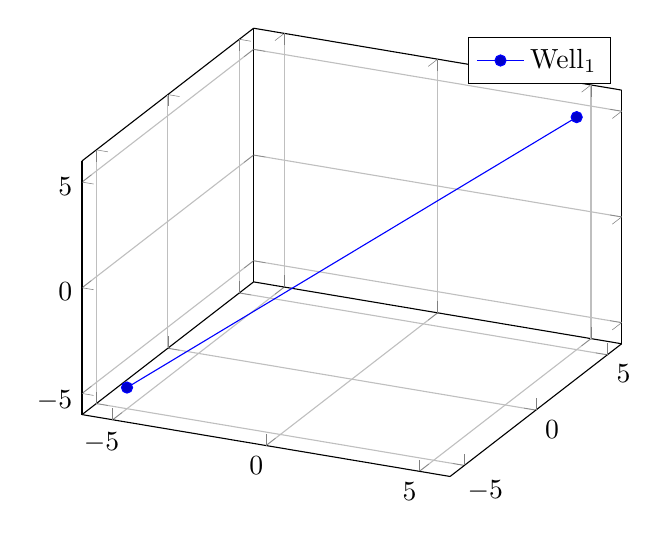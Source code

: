 % -*- root: ../../mainThesis.tex -*-

\begin{tikzpicture}[scale=1]

\begin{axis}[grid=major,
xmin=-6, xmax=6,
ymin=-6, ymax=6,
zmin=-6, zmax=6]
\addplot3 coordinates { (-5,-5,-5) (5,5,5) };
\addlegendentry{$\text{Well}_1$};
\end{axis}

\end{tikzpicture}
